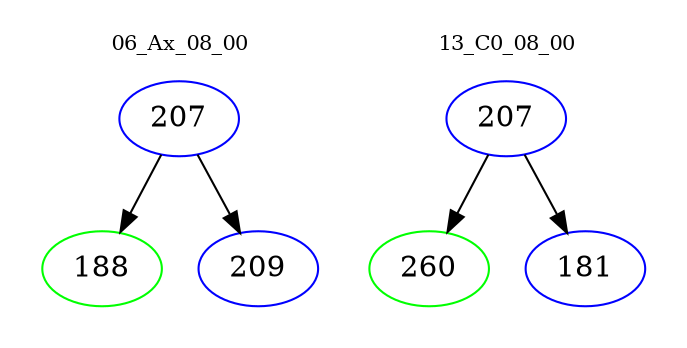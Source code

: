 digraph{
subgraph cluster_0 {
color = white
label = "06_Ax_08_00";
fontsize=10;
T0_207 [label="207", color="blue"]
T0_207 -> T0_188 [color="black"]
T0_188 [label="188", color="green"]
T0_207 -> T0_209 [color="black"]
T0_209 [label="209", color="blue"]
}
subgraph cluster_1 {
color = white
label = "13_C0_08_00";
fontsize=10;
T1_207 [label="207", color="blue"]
T1_207 -> T1_260 [color="black"]
T1_260 [label="260", color="green"]
T1_207 -> T1_181 [color="black"]
T1_181 [label="181", color="blue"]
}
}
